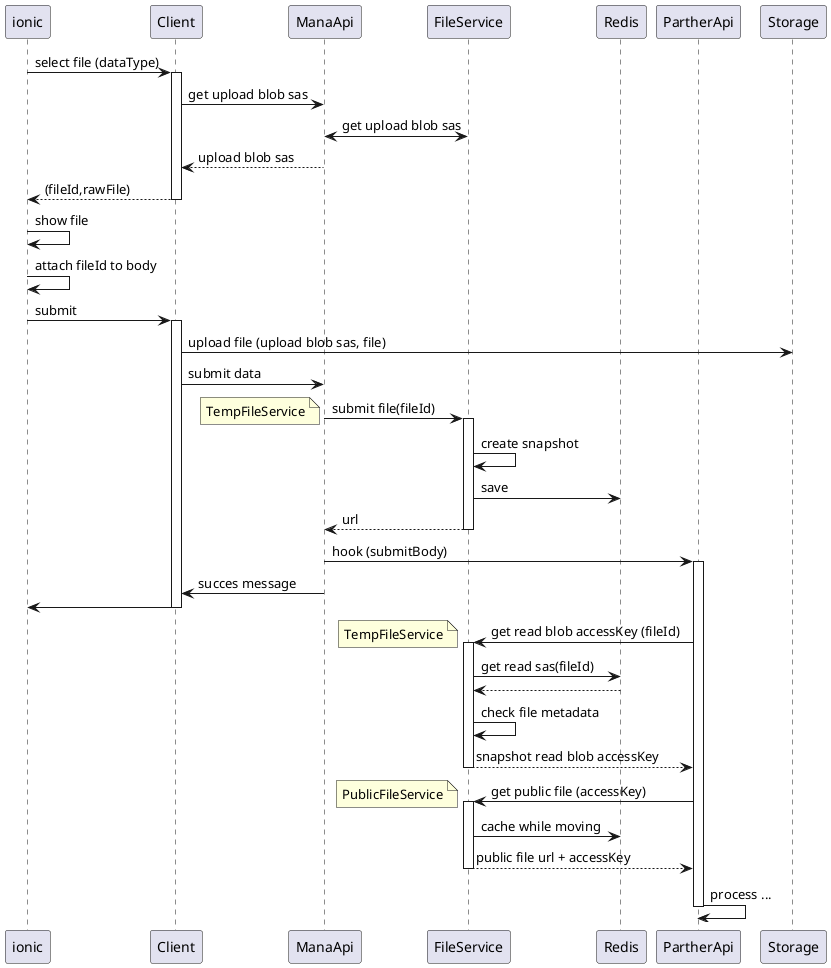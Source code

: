 @startuml Upload

participant ionic
participant Client
participant ManaApi
participant FileService
participant Redis
participant PartherApi
participant Storage

ionic->Client : select file (dataType)
activate Client
Client->ManaApi : get upload blob sas
ManaApi<->FileService : get upload blob sas
Client<--ManaApi : upload blob sas
ionic<--Client : (fileId,rawFile)
deactivate Client
ionic->ionic : show file
ionic->ionic : attach fileId to body

ionic->Client : submit
activate Client
Client->Storage : upload file (upload blob sas, file)
Client->ManaApi : submit data
ManaApi->FileService : submit file(fileId)
activate FileService
note left: TempFileService
FileService->FileService : create snapshot
FileService->Redis : save
ManaApi<--FileService : url
deactivate FileService
ManaApi->PartherApi : hook (submitBody)
activate PartherApi
Client<-ManaApi : succes message
ionic<-Client
deactivate Client
FileService<-PartherApi : get read blob accessKey (fileId)
note left: TempFileService
activate FileService
FileService->Redis : get read sas(fileId)
FileService<--Redis
FileService->FileService : check file metadata
FileService-->PartherApi : snapshot read blob accessKey
deactivate FileService
PartherApi->FileService : get public file (accessKey)
note left: PublicFileService
activate FileService
FileService->Redis : cache while moving
PartherApi<--FileService : public file url + accessKey
deactivate FileService
PartherApi->PartherApi : process ...
deactivate PartherApi

@enduml

